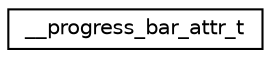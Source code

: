 digraph "Graphical Class Hierarchy"
{
 // LATEX_PDF_SIZE
  edge [fontname="Helvetica",fontsize="10",labelfontname="Helvetica",labelfontsize="10"];
  node [fontname="Helvetica",fontsize="10",shape=record];
  rankdir="LR";
  Node0 [label="__progress_bar_attr_t",height=0.2,width=0.4,color="black", fillcolor="white", style="filled",URL="$struct____progress__bar__attr__t.html",tooltip=" "];
}
